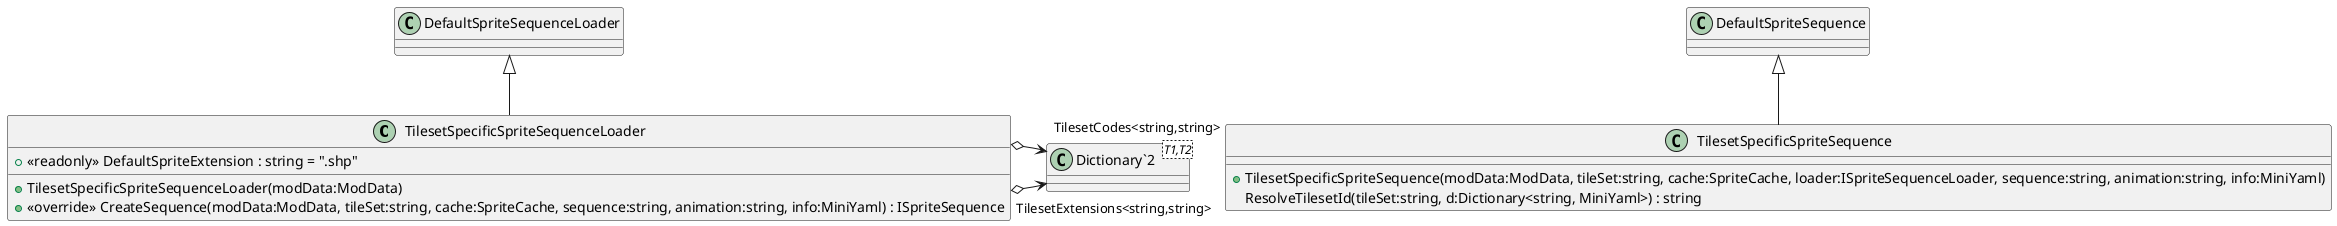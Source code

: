 @startuml
class TilesetSpecificSpriteSequenceLoader {
    + <<readonly>> DefaultSpriteExtension : string = ".shp"
    + TilesetSpecificSpriteSequenceLoader(modData:ModData)
    + <<override>> CreateSequence(modData:ModData, tileSet:string, cache:SpriteCache, sequence:string, animation:string, info:MiniYaml) : ISpriteSequence
}
class TilesetSpecificSpriteSequence {
    + TilesetSpecificSpriteSequence(modData:ModData, tileSet:string, cache:SpriteCache, loader:ISpriteSequenceLoader, sequence:string, animation:string, info:MiniYaml)
    ResolveTilesetId(tileSet:string, d:Dictionary<string, MiniYaml>) : string
}
class "Dictionary`2"<T1,T2> {
}
DefaultSpriteSequenceLoader <|-- TilesetSpecificSpriteSequenceLoader
TilesetSpecificSpriteSequenceLoader o-> "TilesetExtensions<string,string>" "Dictionary`2"
TilesetSpecificSpriteSequenceLoader o-> "TilesetCodes<string,string>" "Dictionary`2"
DefaultSpriteSequence <|-- TilesetSpecificSpriteSequence
@enduml
